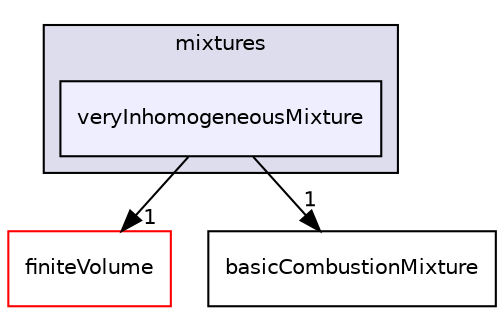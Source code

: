 digraph "src/thermophysicalModels/reactionThermo/mixtures/veryInhomogeneousMixture" {
  bgcolor=transparent;
  compound=true
  node [ fontsize="10", fontname="Helvetica"];
  edge [ labelfontsize="10", labelfontname="Helvetica"];
  subgraph clusterdir_4c3899116fa10d6c6748b991d6c665d1 {
    graph [ bgcolor="#ddddee", pencolor="black", label="mixtures" fontname="Helvetica", fontsize="10", URL="dir_4c3899116fa10d6c6748b991d6c665d1.html"]
  dir_0e8913b45717495250d9cd71ef1b731d [shape=box, label="veryInhomogeneousMixture", style="filled", fillcolor="#eeeeff", pencolor="black", URL="dir_0e8913b45717495250d9cd71ef1b731d.html"];
  }
  dir_9bd15774b555cf7259a6fa18f99fe99b [shape=box label="finiteVolume" color="red" URL="dir_9bd15774b555cf7259a6fa18f99fe99b.html"];
  dir_304be2c3c3e20d27db4225b2b34f5ead [shape=box label="basicCombustionMixture" URL="dir_304be2c3c3e20d27db4225b2b34f5ead.html"];
  dir_0e8913b45717495250d9cd71ef1b731d->dir_9bd15774b555cf7259a6fa18f99fe99b [headlabel="1", labeldistance=1.5 headhref="dir_002841_000894.html"];
  dir_0e8913b45717495250d9cd71ef1b731d->dir_304be2c3c3e20d27db4225b2b34f5ead [headlabel="1", labeldistance=1.5 headhref="dir_002841_002831.html"];
}
